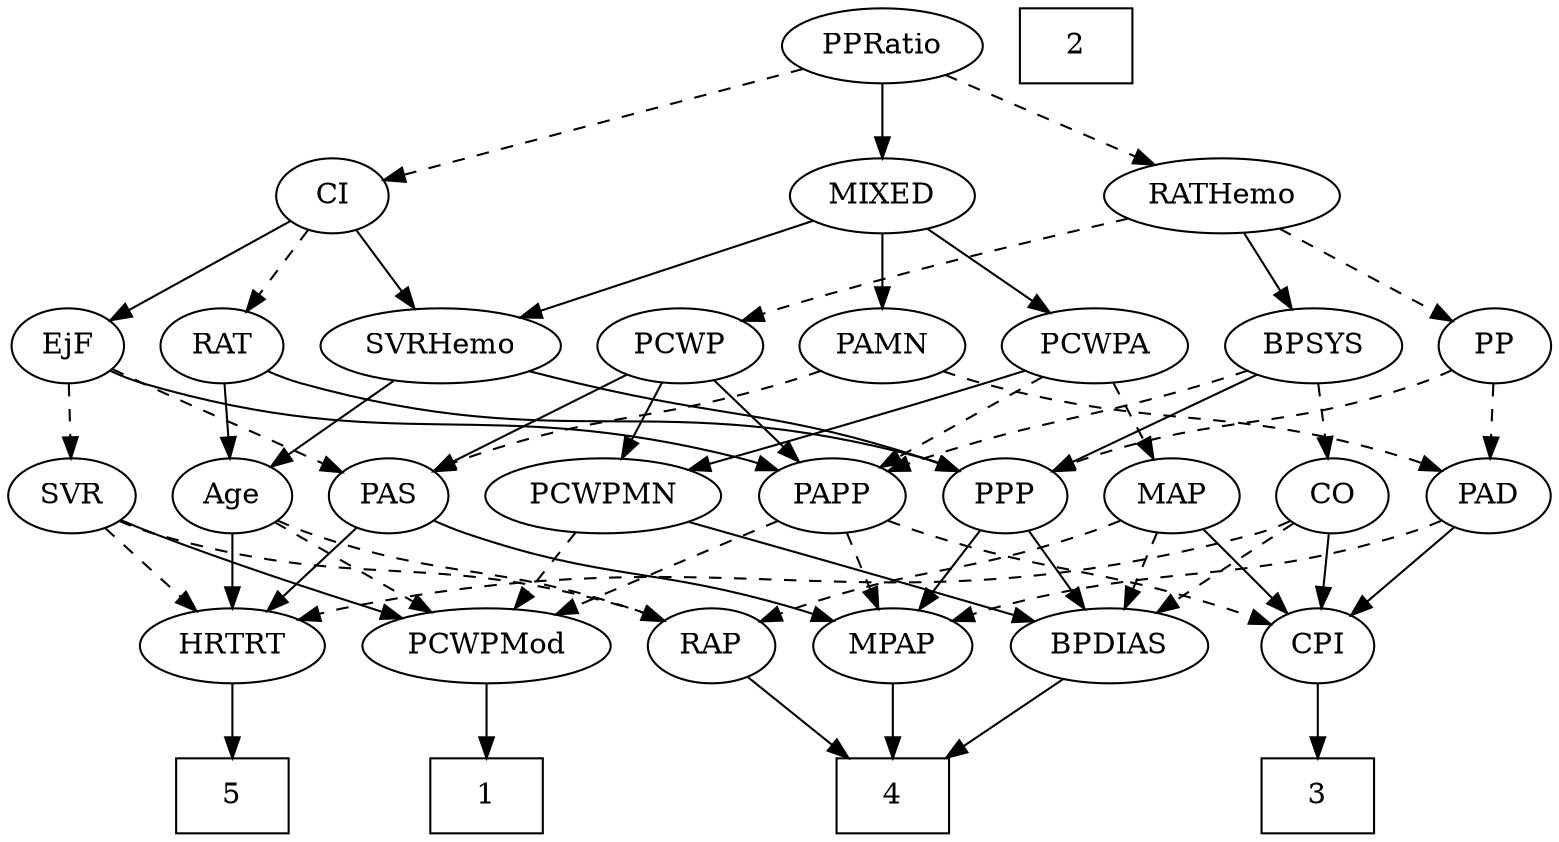 strict digraph {
	graph [bb="0,0,699.54,396"];
	node [label="\N"];
	1	[height=0.5,
		pos="210.95,18",
		shape=box,
		width=0.75];
	2	[height=0.5,
		pos="471.95,378",
		shape=box,
		width=0.75];
	3	[height=0.5,
		pos="583.95,18",
		shape=box,
		width=0.75];
	4	[height=0.5,
		pos="389.95,18",
		shape=box,
		width=0.75];
	5	[height=0.5,
		pos="100.95,18",
		shape=box,
		width=0.75];
	Age	[height=0.5,
		pos="100.95,162",
		width=0.75];
	RAP	[height=0.5,
		pos="308.95,90",
		width=0.77632];
	Age -> RAP	[pos="e,287.29,101.7 122,150.28 126.84,148.04 132.01,145.81 136.95,144 195.26,122.66 213.52,129.04 271.95,108 273.84,107.32 275.78,106.58 \
277.71,105.8",
		style=dashed];
	PCWPMod	[height=0.5,
		pos="210.95,90",
		width=1.4443];
	Age -> PCWPMod	[pos="e,187.02,106.23 120.11,148.81 136.16,138.59 159.41,123.79 178.38,111.73",
		style=dashed];
	HRTRT	[height=0.5,
		pos="100.95,90",
		width=1.1013];
	Age -> HRTRT	[pos="e,100.95,108.1 100.95,143.7 100.95,135.98 100.95,126.71 100.95,118.11",
		style=solid];
	EjF	[height=0.5,
		pos="27.948,234",
		width=0.75];
	PAS	[height=0.5,
		pos="172.95,162",
		width=0.75];
	EjF -> PAS	[pos="e,151.46,173.37 49.343,222.67 73.866,210.83 114.26,191.33 142.16,177.86",
		style=dashed];
	SVR	[height=0.5,
		pos="27.948,162",
		width=0.77632];
	EjF -> SVR	[pos="e,27.948,180.1 27.948,215.7 27.948,207.98 27.948,198.71 27.948,190.11",
		style=dashed];
	PAPP	[height=0.5,
		pos="367.95,162",
		width=0.88464];
	EjF -> PAPP	[pos="e,344.03,174.12 48.462,222 53.418,219.71 58.779,217.53 63.948,216 177.05,182.42 213.07,210.85 326.95,180 329.42,179.33 331.94,178.55 \
334.46,177.69",
		style=solid];
	RAP -> 4	[pos="e,370.25,36.019 324.95,75.17 335.62,65.953 349.91,53.599 362.38,42.823",
		style=solid];
	MIXED	[height=0.5,
		pos="386.95,306",
		width=1.1193];
	PAMN	[height=0.5,
		pos="386.95,234",
		width=1.011];
	MIXED -> PAMN	[pos="e,386.95,252.1 386.95,287.7 386.95,279.98 386.95,270.71 386.95,262.11",
		style=solid];
	PCWPA	[height=0.5,
		pos="482.95,234",
		width=1.1555];
	MIXED -> PCWPA	[pos="e,462.62,249.82 407.31,290.15 420.93,280.22 439.05,267.01 454.14,256.01",
		style=solid];
	SVRHemo	[height=0.5,
		pos="194.95,234",
		width=1.3902];
	MIXED -> SVRHemo	[pos="e,228.78,247.34 356.52,293.91 324.73,282.31 274.54,264.02 238.54,250.89",
		style=solid];
	MPAP	[height=0.5,
		pos="389.95,90",
		width=0.97491];
	MPAP -> 4	[pos="e,389.95,36.104 389.95,71.697 389.95,63.983 389.95,54.712 389.95,46.112",
		style=solid];
	BPSYS	[height=0.5,
		pos="579.95,234",
		width=1.0471];
	CO	[height=0.5,
		pos="596.95,162",
		width=0.75];
	BPSYS -> CO	[pos="e,592.75,180.28 584.06,216.05 585.96,208.26 588.25,198.82 590.37,190.08",
		style=dashed];
	PPP	[height=0.5,
		pos="444.95,162",
		width=0.75];
	BPSYS -> PPP	[pos="e,465.58,173.7 555.19,220.16 532.47,208.38 498.79,190.92 474.64,178.4",
		style=solid];
	BPSYS -> PAPP	[pos="e,392.49,173.7 551.35,222.06 545.62,219.97 539.61,217.86 533.95,216 479.02,197.97 463.51,199.1 408.95,180 406.68,179.21 404.35,178.35 \
402.02,177.46",
		style=dashed];
	PAD	[height=0.5,
		pos="670.95,162",
		width=0.79437];
	PAD -> MPAP	[pos="e,416.2,102.07 649.19,150.19 643.96,147.89 638.33,145.66 632.95,144 547.08,117.45 520.48,132.31 433.95,108 431.3,107.26 428.6,106.42 \
425.89,105.52",
		style=dashed];
	CPI	[height=0.5,
		pos="583.95,90",
		width=0.75];
	PAD -> CPI	[pos="e,600.51,104.33 653.76,147.17 640.84,136.78 622.97,122.4 608.54,110.79",
		style=solid];
	CO -> CPI	[pos="e,587.16,108.28 593.8,144.05 592.37,136.35 590.64,127.03 589.03,118.36",
		style=solid];
	BPDIAS	[height=0.5,
		pos="484.95,90",
		width=1.1735];
	CO -> BPDIAS	[pos="e,507.92,105.36 577.95,149.13 561.17,138.64 536.37,123.14 516.6,110.78",
		style=dashed];
	CO -> HRTRT	[pos="e,129.89,102.36 576.48,149.82 571.53,147.54 566.15,145.41 560.95,144 383.95,96.103 329.26,146.34 149.95,108 146.54,107.27 143.05,\
106.38 139.57,105.38",
		style=dashed];
	PAS -> MPAP	[pos="e,363.13,101.91 193.99,150.27 198.83,148.02 204.01,145.8 208.95,144 268.11,122.47 286.05,127.37 345.95,108 348.49,107.18 351.1,106.29 \
353.72,105.36",
		style=solid];
	PAS -> HRTRT	[pos="e,117,106.61 158.38,146.83 148.63,137.36 135.58,124.67 124.39,113.79",
		style=solid];
	PAMN -> PAD	[pos="e,649.19,173.82 414.29,221.76 420.06,219.64 426.15,217.6 431.95,216 519.43,191.86 546.22,206.73 632.95,180 635.22,179.3 637.54,178.5 \
639.85,177.63",
		style=dashed];
	PAMN -> PAS	[pos="e,194,173.7 359.49,222.15 353.73,220 347.67,217.85 341.95,216 283.68,197.16 266.41,201.16 208.95,180 207.1,179.32 205.22,178.58 \
203.33,177.8",
		style=dashed];
	RATHemo	[height=0.5,
		pos="536.95,306",
		width=1.3721];
	RATHemo -> BPSYS	[pos="e,569.63,251.79 547.36,288.05 552.43,279.8 558.63,269.7 564.26,260.54",
		style=solid];
	PP	[height=0.5,
		pos="662.95,234",
		width=0.75];
	RATHemo -> PP	[pos="e,642.68,246.26 563.05,290.5 583.65,279.05 612.37,263.1 633.73,251.23",
		style=dashed];
	PCWP	[height=0.5,
		pos="297.95,234",
		width=0.97491];
	RATHemo -> PCWP	[pos="e,324.78,245.87 496.63,295.34 456.94,285.52 394.78,269.34 341.95,252 339.41,251.17 336.8,250.27 334.19,249.34",
		style=dashed];
	CPI -> 3	[pos="e,583.95,36.104 583.95,71.697 583.95,63.983 583.95,54.712 583.95,46.112",
		style=solid];
	RAT	[height=0.5,
		pos="99.948,234",
		width=0.75827];
	RAT -> Age	[pos="e,100.7,180.1 100.19,215.7 100.3,207.98 100.44,198.71 100.56,190.11",
		style=solid];
	RAT -> PPP	[pos="e,424.44,174.02 120.46,221.98 125.41,219.69 130.78,217.52 135.95,216 253.35,181.46 291.54,214.54 408.95,180 410.89,179.43 412.85,\
178.77 414.81,178.04",
		style=solid];
	SVR -> RAP	[pos="e,287.8,101.85 49.099,150.15 54.191,147.85 59.682,145.64 64.948,144 154.12,116.28 182.78,135.72 271.95,108 274.09,107.33 276.26,\
106.57 278.43,105.75",
		style=dashed];
	SVR -> PCWPMod	[pos="e,174.93,103.15 49.729,150.63 54.697,148.37 59.977,146.04 64.948,144 98.23,130.34 136.48,116.52 165.47,106.42",
		style=solid];
	SVR -> HRTRT	[pos="e,84.829,106.46 43.073,146.5 52.981,137 66.134,124.38 77.396,113.58",
		style=dashed];
	PCWPMod -> 1	[pos="e,210.95,36.104 210.95,71.697 210.95,63.983 210.95,54.712 210.95,46.112",
		style=solid];
	PCWPMN	[height=0.5,
		pos="267.95,162",
		width=1.3902];
	PCWPA -> PCWPMN	[pos="e,304.13,174.59 451.13,222.34 444.78,220.23 438.15,218.04 431.95,216 392.14,202.93 346.82,188.31 313.92,177.73",
		style=solid];
	MAP	[height=0.5,
		pos="520.95,162",
		width=0.84854];
	PCWPA -> MAP	[pos="e,512.01,179.47 491.95,216.41 496.5,208.04 502.11,197.71 507.18,188.37",
		style=dashed];
	PCWPA -> PAPP	[pos="e,388.86,175.73 459.68,218.83 441.77,207.94 416.91,192.8 397.58,181.04",
		style=dashed];
	PCWPMN -> PCWPMod	[pos="e,224.36,107.47 254.44,144.41 247.41,135.78 238.68,125.06 230.9,115.5",
		style=dashed];
	PCWPMN -> BPDIAS	[pos="e,452.87,101.76 304.26,149.55 337.92,138.91 389.37,122.55 433.95,108 437.01,107 440.17,105.96 443.35,104.91",
		style=solid];
	SVRHemo -> Age	[pos="e,118.29,175.91 174.09,217.46 160.07,207.03 141.51,193.2 126.59,182.09",
		style=solid];
	SVRHemo -> PPP	[pos="e,424.32,173.66 232.32,221.91 239.48,219.88 246.93,217.82 253.95,216 322.39,198.2 342.15,203.23 408.95,180 410.86,179.34 412.8,178.6 \
414.74,177.82",
		style=solid];
	BPDIAS -> 4	[pos="e,413.07,36.04 464.8,74.155 452.14,64.828 435.56,52.606 421.21,42.037",
		style=solid];
	MAP -> RAP	[pos="e,330.6,101.7 497.47,150.37 492.1,148.12 486.37,145.86 480.95,144 422.23,123.81 404.37,129.04 345.95,108 344.05,107.32 342.12,106.58 \
340.18,105.8",
		style=dashed];
	MAP -> CPI	[pos="e,570.3,106.16 534.62,145.81 543.04,136.45 553.99,124.28 563.44,113.79",
		style=solid];
	MAP -> BPDIAS	[pos="e,493.67,107.96 512.42,144.41 508.22,136.25 503.06,126.22 498.35,117.07",
		style=dashed];
	PP -> PAD	[pos="e,668.99,180.1 664.93,215.7 665.81,207.98 666.87,198.71 667.85,190.11",
		style=dashed];
	PP -> PPP	[pos="e,465.59,173.61 642.3,222.39 637.35,220.09 632.03,217.81 626.95,216 563.97,193.62 543.92,202.38 480.95,180 479.04,179.32 477.1,178.58 \
475.16,177.79",
		style=dashed];
	PPP -> MPAP	[pos="e,402.62,107.13 433.01,145.81 426,136.89 416.98,125.41 409.01,115.26",
		style=solid];
	PPP -> BPDIAS	[pos="e,475.44,107.63 454.22,144.76 459,136.4 464.94,126.02 470.32,116.61",
		style=solid];
	PPRatio	[height=0.5,
		pos="386.95,378",
		width=1.1013];
	PPRatio -> MIXED	[pos="e,386.95,324.1 386.95,359.7 386.95,351.98 386.95,342.71 386.95,334.11",
		style=solid];
	PPRatio -> RATHemo	[pos="e,507.8,320.6 413.76,364.49 437.33,353.49 471.9,337.35 498.43,324.98",
		style=dashed];
	CI	[height=0.5,
		pos="147.95,306",
		width=0.75];
	PPRatio -> CI	[pos="e,172.32,314.14 354.22,367.41 309.05,354.19 228.01,330.45 182.1,317",
		style=dashed];
	PCWP -> PAS	[pos="e,193.25,174.37 275.02,220.16 254.55,208.7 224.45,191.84 202.23,179.4",
		style=solid];
	PCWP -> PCWPMN	[pos="e,275.35,180.28 290.69,216.05 287.27,208.09 283.12,198.41 279.31,189.51",
		style=solid];
	PCWP -> PAPP	[pos="e,352.94,178.01 313.48,217.46 322.95,208 335.2,195.75 345.68,185.27",
		style=solid];
	CI -> EjF	[pos="e,47.793,246.58 128.13,293.44 108.68,282.09 78.791,264.66 56.72,251.78",
		style=solid];
	CI -> RAT	[pos="e,110.8,250.82 137.06,289.12 130.98,280.26 123.29,269.04 116.48,259.12",
		style=dashed];
	CI -> SVRHemo	[pos="e,183.67,251.8 158.61,289.12 164.34,280.59 171.52,269.89 177.99,260.25",
		style=solid];
	PAPP -> MPAP	[pos="e,384.52,108.28 373.27,144.05 375.72,136.26 378.69,126.82 381.44,118.08",
		style=dashed];
	PAPP -> CPI	[pos="e,560.61,99.603 392.48,150.28 397.86,148.08 403.56,145.87 408.95,144 464.36,124.73 480.05,125.8 535.95,108 540.88,106.43 546.06,\
104.69 551.12,102.94",
		style=dashed];
	PAPP -> PCWPMod	[pos="e,241.64,104.68 343.76,150.22 319,139.18 280.1,121.83 250.79,108.76",
		style=dashed];
	HRTRT -> 5	[pos="e,100.95,36.104 100.95,71.697 100.95,63.983 100.95,54.712 100.95,46.112",
		style=solid];
}
